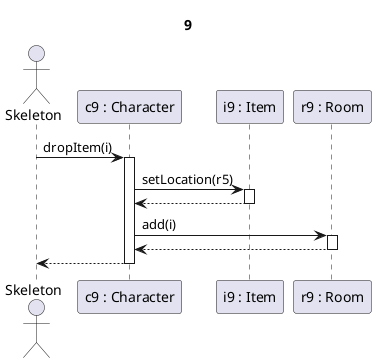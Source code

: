 @startuml Tárgyeldobás

Title 9

actor "Skeleton" as u
participant "c9 : Character" as char
participant "i9 : Item" as t
participant "r9 : Room" as sz

u->char ++: dropItem(i)

char->t ++: setLocation(r5)
return

char->sz ++: add(i)
return

char-->u --:

@enduml